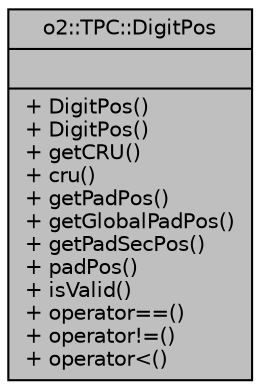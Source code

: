 digraph "o2::TPC::DigitPos"
{
 // INTERACTIVE_SVG=YES
  bgcolor="transparent";
  edge [fontname="Helvetica",fontsize="10",labelfontname="Helvetica",labelfontsize="10"];
  node [fontname="Helvetica",fontsize="10",shape=record];
  Node1 [label="{o2::TPC::DigitPos\n||+ DigitPos()\l+ DigitPos()\l+ getCRU()\l+ cru()\l+ getPadPos()\l+ getGlobalPadPos()\l+ getPadSecPos()\l+ padPos()\l+ isValid()\l+ operator==()\l+ operator!=()\l+ operator\<()\l}",height=0.2,width=0.4,color="black", fillcolor="grey75", style="filled" fontcolor="black"];
}
